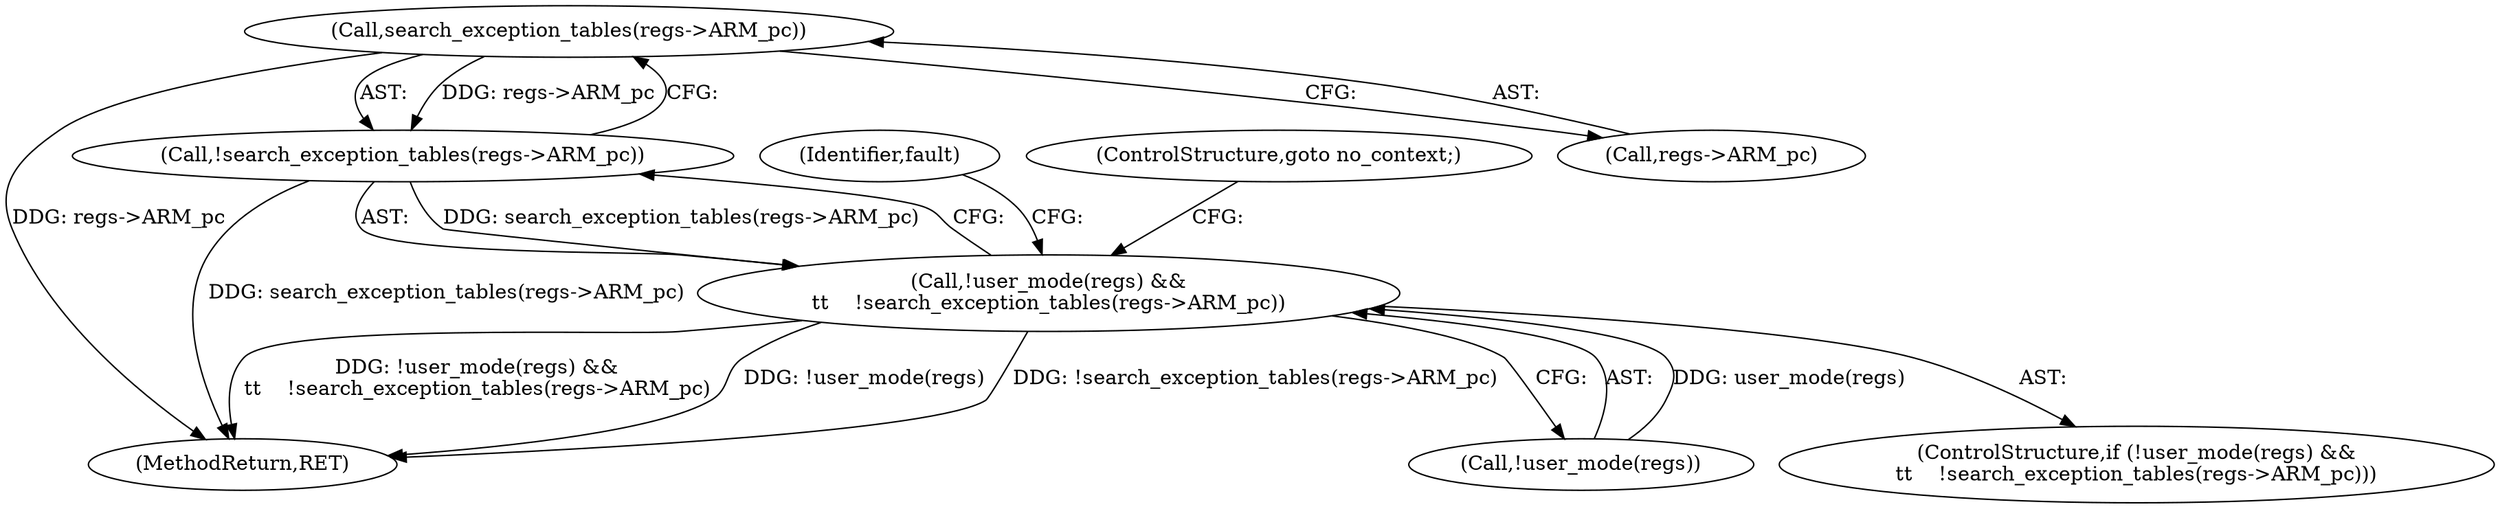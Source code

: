 digraph "0_linux_a8b0ca17b80e92faab46ee7179ba9e99ccb61233_6@pointer" {
"1000171" [label="(Call,search_exception_tables(regs->ARM_pc))"];
"1000170" [label="(Call,!search_exception_tables(regs->ARM_pc))"];
"1000166" [label="(Call,!user_mode(regs) &&\n\t\t    !search_exception_tables(regs->ARM_pc))"];
"1000177" [label="(Identifier,fault)"];
"1000278" [label="(MethodReturn,RET)"];
"1000171" [label="(Call,search_exception_tables(regs->ARM_pc))"];
"1000172" [label="(Call,regs->ARM_pc)"];
"1000175" [label="(ControlStructure,goto no_context;)"];
"1000167" [label="(Call,!user_mode(regs))"];
"1000170" [label="(Call,!search_exception_tables(regs->ARM_pc))"];
"1000165" [label="(ControlStructure,if (!user_mode(regs) &&\n\t\t    !search_exception_tables(regs->ARM_pc)))"];
"1000166" [label="(Call,!user_mode(regs) &&\n\t\t    !search_exception_tables(regs->ARM_pc))"];
"1000171" -> "1000170"  [label="AST: "];
"1000171" -> "1000172"  [label="CFG: "];
"1000172" -> "1000171"  [label="AST: "];
"1000170" -> "1000171"  [label="CFG: "];
"1000171" -> "1000278"  [label="DDG: regs->ARM_pc"];
"1000171" -> "1000170"  [label="DDG: regs->ARM_pc"];
"1000170" -> "1000166"  [label="AST: "];
"1000166" -> "1000170"  [label="CFG: "];
"1000170" -> "1000278"  [label="DDG: search_exception_tables(regs->ARM_pc)"];
"1000170" -> "1000166"  [label="DDG: search_exception_tables(regs->ARM_pc)"];
"1000166" -> "1000165"  [label="AST: "];
"1000166" -> "1000167"  [label="CFG: "];
"1000167" -> "1000166"  [label="AST: "];
"1000175" -> "1000166"  [label="CFG: "];
"1000177" -> "1000166"  [label="CFG: "];
"1000166" -> "1000278"  [label="DDG: !user_mode(regs) &&\n\t\t    !search_exception_tables(regs->ARM_pc)"];
"1000166" -> "1000278"  [label="DDG: !user_mode(regs)"];
"1000166" -> "1000278"  [label="DDG: !search_exception_tables(regs->ARM_pc)"];
"1000167" -> "1000166"  [label="DDG: user_mode(regs)"];
}
